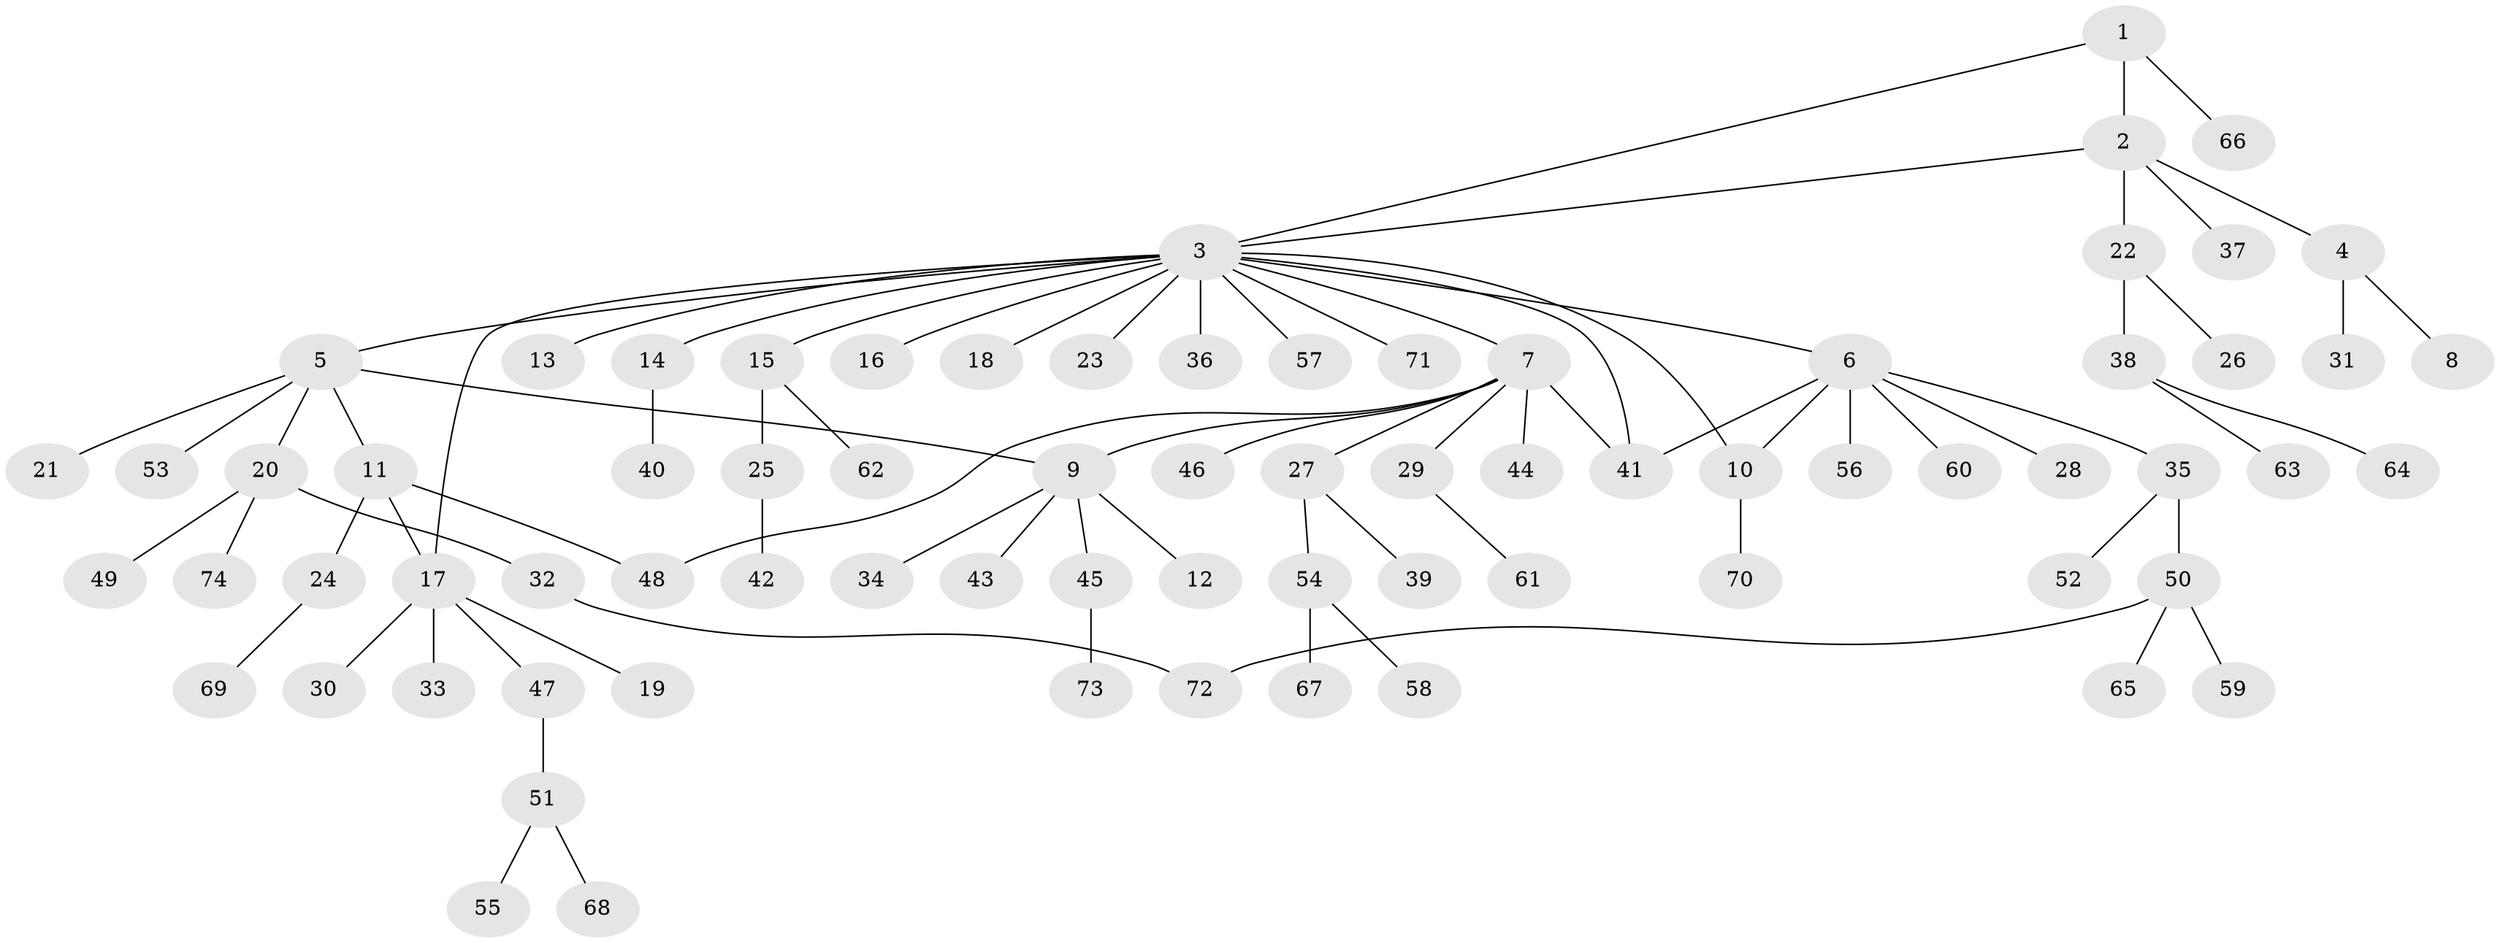 // coarse degree distribution, {2: 0.2545454545454545, 6: 0.01818181818181818, 15: 0.01818181818181818, 8: 0.01818181818181818, 7: 0.01818181818181818, 9: 0.01818181818181818, 5: 0.03636363636363636, 4: 0.01818181818181818, 1: 0.5818181818181818, 3: 0.01818181818181818}
// Generated by graph-tools (version 1.1) at 2025/23/03/03/25 07:23:49]
// undirected, 74 vertices, 81 edges
graph export_dot {
graph [start="1"]
  node [color=gray90,style=filled];
  1;
  2;
  3;
  4;
  5;
  6;
  7;
  8;
  9;
  10;
  11;
  12;
  13;
  14;
  15;
  16;
  17;
  18;
  19;
  20;
  21;
  22;
  23;
  24;
  25;
  26;
  27;
  28;
  29;
  30;
  31;
  32;
  33;
  34;
  35;
  36;
  37;
  38;
  39;
  40;
  41;
  42;
  43;
  44;
  45;
  46;
  47;
  48;
  49;
  50;
  51;
  52;
  53;
  54;
  55;
  56;
  57;
  58;
  59;
  60;
  61;
  62;
  63;
  64;
  65;
  66;
  67;
  68;
  69;
  70;
  71;
  72;
  73;
  74;
  1 -- 2;
  1 -- 3;
  1 -- 66;
  2 -- 3;
  2 -- 4;
  2 -- 22;
  2 -- 37;
  3 -- 5;
  3 -- 6;
  3 -- 7;
  3 -- 10;
  3 -- 13;
  3 -- 14;
  3 -- 15;
  3 -- 16;
  3 -- 17;
  3 -- 18;
  3 -- 23;
  3 -- 36;
  3 -- 41;
  3 -- 57;
  3 -- 71;
  4 -- 8;
  4 -- 31;
  5 -- 9;
  5 -- 11;
  5 -- 20;
  5 -- 21;
  5 -- 53;
  6 -- 10;
  6 -- 28;
  6 -- 35;
  6 -- 41;
  6 -- 56;
  6 -- 60;
  7 -- 9;
  7 -- 27;
  7 -- 29;
  7 -- 41;
  7 -- 44;
  7 -- 46;
  7 -- 48;
  9 -- 12;
  9 -- 34;
  9 -- 43;
  9 -- 45;
  10 -- 70;
  11 -- 17;
  11 -- 24;
  11 -- 48;
  14 -- 40;
  15 -- 25;
  15 -- 62;
  17 -- 19;
  17 -- 30;
  17 -- 33;
  17 -- 47;
  20 -- 32;
  20 -- 49;
  20 -- 74;
  22 -- 26;
  22 -- 38;
  24 -- 69;
  25 -- 42;
  27 -- 39;
  27 -- 54;
  29 -- 61;
  32 -- 72;
  35 -- 50;
  35 -- 52;
  38 -- 63;
  38 -- 64;
  45 -- 73;
  47 -- 51;
  50 -- 59;
  50 -- 65;
  50 -- 72;
  51 -- 55;
  51 -- 68;
  54 -- 58;
  54 -- 67;
}
